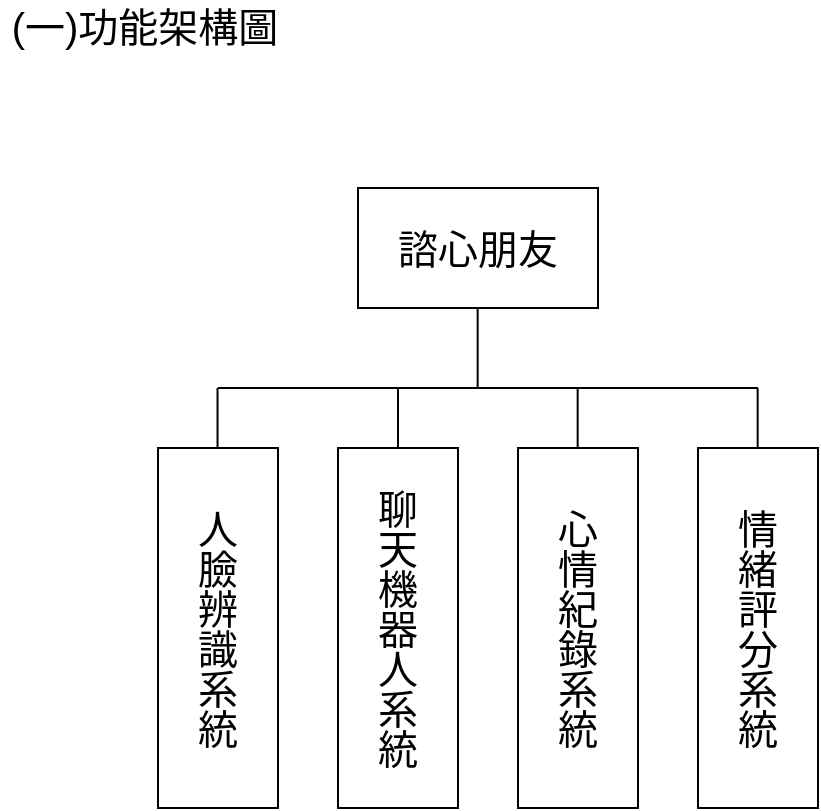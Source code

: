 <mxfile version="14.5.3" type="device"><diagram id="YMAlKhEAC_FLqKl1oyoi" name="Page-1"><mxGraphModel dx="1185" dy="635" grid="0" gridSize="10" guides="1" tooltips="1" connect="1" arrows="1" fold="1" page="1" pageScale="1" pageWidth="1169" pageHeight="827" background="none" math="0" shadow="0"><root><mxCell id="0"/><mxCell id="1" parent="0"/><mxCell id="o0qq0IgjHR3lS87DO9Ov-1" value="&lt;p class=&quot;MsoNormal&quot; align=&quot;center&quot;&gt;&lt;span style=&quot;font-family: , serif&quot;&gt;&lt;font style=&quot;font-size: 20px&quot;&gt;諮心朋友&lt;/font&gt;&lt;/span&gt;&lt;span lang=&quot;EN-US&quot;&gt;&lt;/span&gt;&lt;/p&gt;" style="rounded=0;whiteSpace=wrap;html=1;" vertex="1" parent="1"><mxGeometry x="280" y="250" width="120" height="60" as="geometry"/></mxCell><mxCell id="o0qq0IgjHR3lS87DO9Ov-2" value="" style="endArrow=none;html=1;entryX=0.5;entryY=1;entryDx=0;entryDy=0;" edge="1" parent="1"><mxGeometry width="50" height="50" relative="1" as="geometry"><mxPoint x="339.83" y="350" as="sourcePoint"/><mxPoint x="339.83" y="310" as="targetPoint"/></mxGeometry></mxCell><mxCell id="o0qq0IgjHR3lS87DO9Ov-3" value="&lt;p class=&quot;MsoNormal&quot; align=&quot;center&quot; style=&quot;line-height: 0% ; font-size: 20px&quot;&gt;&lt;font style=&quot;font-size: 20px&quot;&gt;人&lt;/font&gt;&lt;/p&gt;&lt;p class=&quot;MsoNormal&quot; align=&quot;center&quot; style=&quot;line-height: 0% ; font-size: 20px&quot;&gt;&lt;font style=&quot;font-size: 20px&quot;&gt;臉&lt;/font&gt;&lt;/p&gt;&lt;p class=&quot;MsoNormal&quot; align=&quot;center&quot; style=&quot;line-height: 0% ; font-size: 20px&quot;&gt;&lt;font style=&quot;font-size: 20px&quot;&gt;辨&lt;/font&gt;&lt;/p&gt;&lt;p class=&quot;MsoNormal&quot; align=&quot;center&quot; style=&quot;line-height: 0% ; font-size: 20px&quot;&gt;&lt;font style=&quot;font-size: 20px&quot;&gt;識&lt;/font&gt;&lt;/p&gt;&lt;p class=&quot;MsoNormal&quot; align=&quot;center&quot; style=&quot;line-height: 0% ; font-size: 20px&quot;&gt;&lt;font style=&quot;font-size: 20px&quot;&gt;系&lt;/font&gt;&lt;/p&gt;&lt;p class=&quot;MsoNormal&quot; align=&quot;center&quot; style=&quot;line-height: 0% ; font-size: 20px&quot;&gt;&lt;font style=&quot;font-size: 20px&quot;&gt;統&lt;/font&gt;&lt;/p&gt;" style="rounded=0;whiteSpace=wrap;html=1;" vertex="1" parent="1"><mxGeometry x="180" y="380" width="60" height="180" as="geometry"/></mxCell><mxCell id="o0qq0IgjHR3lS87DO9Ov-5" value="&lt;p class=&quot;MsoNormal&quot; align=&quot;center&quot; style=&quot;line-height: 0% ; font-size: 20px&quot;&gt;&lt;font style=&quot;font-size: 20px&quot;&gt;情&lt;br&gt;&lt;/font&gt;&lt;/p&gt;&lt;p class=&quot;MsoNormal&quot; align=&quot;center&quot; style=&quot;line-height: 0% ; font-size: 20px&quot;&gt;&lt;font style=&quot;font-size: 20px&quot;&gt;緒&lt;/font&gt;&lt;/p&gt;&lt;p class=&quot;MsoNormal&quot; align=&quot;center&quot; style=&quot;line-height: 0% ; font-size: 20px&quot;&gt;&lt;font style=&quot;font-size: 20px&quot;&gt;評&lt;/font&gt;&lt;/p&gt;&lt;p class=&quot;MsoNormal&quot; align=&quot;center&quot; style=&quot;line-height: 0% ; font-size: 20px&quot;&gt;&lt;font style=&quot;font-size: 20px&quot;&gt;分&lt;/font&gt;&lt;/p&gt;&lt;p class=&quot;MsoNormal&quot; align=&quot;center&quot; style=&quot;line-height: 0% ; font-size: 20px&quot;&gt;&lt;font style=&quot;font-size: 20px&quot;&gt;系&lt;/font&gt;&lt;/p&gt;&lt;p class=&quot;MsoNormal&quot; align=&quot;center&quot; style=&quot;line-height: 0% ; font-size: 20px&quot;&gt;&lt;font style=&quot;font-size: 20px&quot;&gt;統&lt;/font&gt;&lt;/p&gt;" style="rounded=0;whiteSpace=wrap;html=1;" vertex="1" parent="1"><mxGeometry x="450" y="380" width="60" height="180" as="geometry"/></mxCell><mxCell id="o0qq0IgjHR3lS87DO9Ov-6" value="&lt;p class=&quot;MsoNormal&quot; align=&quot;center&quot; style=&quot;line-height: 0% ; font-size: 20px&quot;&gt;&lt;font style=&quot;font-size: 20px&quot;&gt;心&lt;/font&gt;&lt;/p&gt;&lt;p class=&quot;MsoNormal&quot; align=&quot;center&quot; style=&quot;line-height: 0% ; font-size: 20px&quot;&gt;&lt;font style=&quot;font-size: 20px&quot;&gt;情&lt;/font&gt;&lt;/p&gt;&lt;p class=&quot;MsoNormal&quot; align=&quot;center&quot; style=&quot;line-height: 0% ; font-size: 20px&quot;&gt;&lt;font style=&quot;font-size: 20px&quot;&gt;紀&lt;/font&gt;&lt;/p&gt;&lt;p class=&quot;MsoNormal&quot; align=&quot;center&quot; style=&quot;line-height: 0% ; font-size: 20px&quot;&gt;&lt;font style=&quot;font-size: 20px&quot;&gt;錄&lt;/font&gt;&lt;/p&gt;&lt;p class=&quot;MsoNormal&quot; align=&quot;center&quot; style=&quot;line-height: 0% ; font-size: 20px&quot;&gt;&lt;font style=&quot;font-size: 20px&quot;&gt;系&lt;/font&gt;&lt;/p&gt;&lt;p class=&quot;MsoNormal&quot; align=&quot;center&quot; style=&quot;line-height: 0% ; font-size: 20px&quot;&gt;&lt;font style=&quot;font-size: 20px&quot;&gt;統&lt;/font&gt;&lt;/p&gt;" style="rounded=0;whiteSpace=wrap;html=1;" vertex="1" parent="1"><mxGeometry x="360" y="380" width="60" height="180" as="geometry"/></mxCell><mxCell id="o0qq0IgjHR3lS87DO9Ov-7" value="&lt;p class=&quot;MsoNormal&quot; align=&quot;center&quot; style=&quot;line-height: 0% ; font-size: 20px&quot;&gt;&lt;font style=&quot;font-size: 20px&quot;&gt;聊&lt;/font&gt;&lt;/p&gt;&lt;p class=&quot;MsoNormal&quot; align=&quot;center&quot; style=&quot;line-height: 0% ; font-size: 20px&quot;&gt;&lt;font style=&quot;font-size: 20px&quot;&gt;天&lt;/font&gt;&lt;/p&gt;&lt;p class=&quot;MsoNormal&quot; align=&quot;center&quot; style=&quot;line-height: 0% ; font-size: 20px&quot;&gt;&lt;font style=&quot;font-size: 20px&quot;&gt;機&lt;/font&gt;&lt;/p&gt;&lt;p class=&quot;MsoNormal&quot; align=&quot;center&quot; style=&quot;line-height: 0% ; font-size: 20px&quot;&gt;&lt;font style=&quot;font-size: 20px&quot;&gt;器&lt;/font&gt;&lt;/p&gt;&lt;p class=&quot;MsoNormal&quot; align=&quot;center&quot; style=&quot;line-height: 0% ; font-size: 20px&quot;&gt;&lt;font style=&quot;font-size: 20px&quot;&gt;人&lt;/font&gt;&lt;/p&gt;&lt;p class=&quot;MsoNormal&quot; align=&quot;center&quot; style=&quot;line-height: 0% ; font-size: 20px&quot;&gt;&lt;font style=&quot;font-size: 20px&quot;&gt;系&lt;/font&gt;&lt;/p&gt;&lt;p class=&quot;MsoNormal&quot; align=&quot;center&quot; style=&quot;line-height: 0% ; font-size: 20px&quot;&gt;&lt;font style=&quot;font-size: 20px&quot;&gt;統&lt;/font&gt;&lt;/p&gt;" style="rounded=0;whiteSpace=wrap;html=1;" vertex="1" parent="1"><mxGeometry x="270" y="380" width="60" height="180" as="geometry"/></mxCell><mxCell id="o0qq0IgjHR3lS87DO9Ov-8" value="" style="endArrow=none;html=1;" edge="1" parent="1"><mxGeometry width="50" height="50" relative="1" as="geometry"><mxPoint x="210" y="350" as="sourcePoint"/><mxPoint x="480" y="350" as="targetPoint"/><Array as="points"><mxPoint x="345" y="350"/></Array></mxGeometry></mxCell><mxCell id="o0qq0IgjHR3lS87DO9Ov-9" value="" style="endArrow=none;html=1;" edge="1" parent="1"><mxGeometry width="50" height="50" relative="1" as="geometry"><mxPoint x="209.76" y="380" as="sourcePoint"/><mxPoint x="209.76" y="350" as="targetPoint"/></mxGeometry></mxCell><mxCell id="o0qq0IgjHR3lS87DO9Ov-10" value="" style="endArrow=none;html=1;" edge="1" parent="1"><mxGeometry width="50" height="50" relative="1" as="geometry"><mxPoint x="300" y="380" as="sourcePoint"/><mxPoint x="300" y="350" as="targetPoint"/></mxGeometry></mxCell><mxCell id="o0qq0IgjHR3lS87DO9Ov-11" value="" style="endArrow=none;html=1;" edge="1" parent="1"><mxGeometry width="50" height="50" relative="1" as="geometry"><mxPoint x="479.83" y="380" as="sourcePoint"/><mxPoint x="479.83" y="350" as="targetPoint"/></mxGeometry></mxCell><mxCell id="o0qq0IgjHR3lS87DO9Ov-12" value="" style="endArrow=none;html=1;" edge="1" parent="1"><mxGeometry width="50" height="50" relative="1" as="geometry"><mxPoint x="389.83" y="380" as="sourcePoint"/><mxPoint x="389.83" y="350" as="targetPoint"/></mxGeometry></mxCell><mxCell id="o0qq0IgjHR3lS87DO9Ov-13" value="&lt;font style=&quot;font-size: 20px&quot;&gt;(一)功能架構圖&lt;/font&gt;" style="text;html=1;align=center;verticalAlign=middle;resizable=0;points=[];autosize=1;" vertex="1" parent="1"><mxGeometry x="101" y="158" width="143" height="21" as="geometry"/></mxCell></root></mxGraphModel></diagram></mxfile>